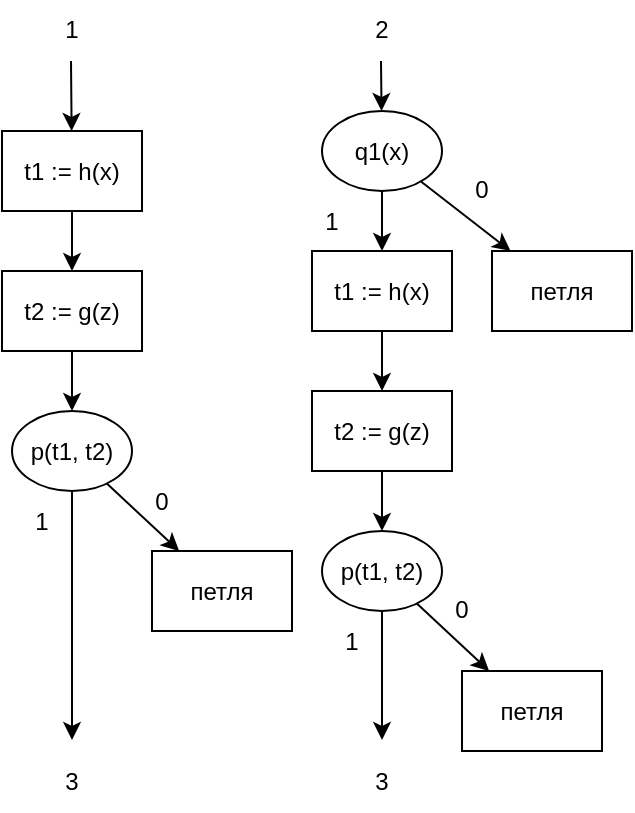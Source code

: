 <mxfile version="15.7.0" type="device"><diagram id="auvaHYt9D2mUyiJxwVjn" name="Page-1"><mxGraphModel dx="460" dy="779" grid="1" gridSize="10" guides="1" tooltips="1" connect="1" arrows="1" fold="1" page="1" pageScale="1" pageWidth="827" pageHeight="1169" math="0" shadow="0"><root><mxCell id="0"/><mxCell id="1" parent="0"/><mxCell id="MHACH6j-HtFHJqTEPKph-43" value="t1 := h(x)" style="rounded=0;whiteSpace=wrap;html=1;" vertex="1" parent="1"><mxGeometry x="50" y="105.5" width="70" height="40" as="geometry"/></mxCell><mxCell id="MHACH6j-HtFHJqTEPKph-44" value="t2 := g(z)" style="rounded=0;whiteSpace=wrap;html=1;" vertex="1" parent="1"><mxGeometry x="50" y="175.5" width="70" height="40" as="geometry"/></mxCell><mxCell id="MHACH6j-HtFHJqTEPKph-46" value="p(t1, t2)" style="ellipse;whiteSpace=wrap;html=1;" vertex="1" parent="1"><mxGeometry x="55" y="245.5" width="60" height="40" as="geometry"/></mxCell><mxCell id="MHACH6j-HtFHJqTEPKph-47" value="" style="endArrow=classic;html=1;rounded=0;" edge="1" parent="1" source="MHACH6j-HtFHJqTEPKph-43" target="MHACH6j-HtFHJqTEPKph-44"><mxGeometry width="50" height="50" relative="1" as="geometry"><mxPoint x="100" y="-259.5" as="sourcePoint"/><mxPoint x="100" y="-229.5" as="targetPoint"/></mxGeometry></mxCell><mxCell id="MHACH6j-HtFHJqTEPKph-48" value="" style="endArrow=classic;html=1;rounded=0;" edge="1" parent="1" source="MHACH6j-HtFHJqTEPKph-44" target="MHACH6j-HtFHJqTEPKph-46"><mxGeometry width="50" height="50" relative="1" as="geometry"><mxPoint x="85" y="210.5" as="sourcePoint"/><mxPoint x="95" y="200.5" as="targetPoint"/></mxGeometry></mxCell><mxCell id="MHACH6j-HtFHJqTEPKph-49" value="" style="endArrow=classic;html=1;rounded=0;startArrow=none;" edge="1" parent="1" target="MHACH6j-HtFHJqTEPKph-43"><mxGeometry width="50" height="50" relative="1" as="geometry"><mxPoint x="84.5" y="70.5" as="sourcePoint"/><mxPoint x="84.5" y="110.5" as="targetPoint"/></mxGeometry></mxCell><mxCell id="MHACH6j-HtFHJqTEPKph-50" value="1" style="text;html=1;strokeColor=none;fillColor=none;align=center;verticalAlign=middle;whiteSpace=wrap;rounded=0;" vertex="1" parent="1"><mxGeometry x="65" y="40" width="40" height="30" as="geometry"/></mxCell><mxCell id="MHACH6j-HtFHJqTEPKph-51" value="петля" style="rounded=0;whiteSpace=wrap;html=1;" vertex="1" parent="1"><mxGeometry x="125" y="315.5" width="70" height="40" as="geometry"/></mxCell><mxCell id="MHACH6j-HtFHJqTEPKph-52" value="" style="endArrow=classic;html=1;rounded=0;" edge="1" parent="1" source="MHACH6j-HtFHJqTEPKph-46" target="MHACH6j-HtFHJqTEPKph-51"><mxGeometry width="50" height="50" relative="1" as="geometry"><mxPoint x="95" y="240.5" as="sourcePoint"/><mxPoint x="95" y="280.5" as="targetPoint"/></mxGeometry></mxCell><mxCell id="MHACH6j-HtFHJqTEPKph-53" value="" style="endArrow=classic;html=1;rounded=0;" edge="1" parent="1" source="MHACH6j-HtFHJqTEPKph-46"><mxGeometry width="50" height="50" relative="1" as="geometry"><mxPoint x="95" y="240.5" as="sourcePoint"/><mxPoint x="85" y="410" as="targetPoint"/></mxGeometry></mxCell><mxCell id="MHACH6j-HtFHJqTEPKph-54" value="t1 := h(x)" style="rounded=0;whiteSpace=wrap;html=1;" vertex="1" parent="1"><mxGeometry x="205" y="165.5" width="70" height="40" as="geometry"/></mxCell><mxCell id="MHACH6j-HtFHJqTEPKph-55" value="t2 := g(z)" style="rounded=0;whiteSpace=wrap;html=1;" vertex="1" parent="1"><mxGeometry x="205" y="235.5" width="70" height="40" as="geometry"/></mxCell><mxCell id="MHACH6j-HtFHJqTEPKph-56" value="p(t1, t2)" style="ellipse;whiteSpace=wrap;html=1;" vertex="1" parent="1"><mxGeometry x="210" y="305.5" width="60" height="40" as="geometry"/></mxCell><mxCell id="MHACH6j-HtFHJqTEPKph-57" value="" style="endArrow=classic;html=1;rounded=0;" edge="1" parent="1" source="MHACH6j-HtFHJqTEPKph-54" target="MHACH6j-HtFHJqTEPKph-55"><mxGeometry width="50" height="50" relative="1" as="geometry"><mxPoint x="255" y="-199.5" as="sourcePoint"/><mxPoint x="255" y="-169.5" as="targetPoint"/></mxGeometry></mxCell><mxCell id="MHACH6j-HtFHJqTEPKph-58" value="" style="endArrow=classic;html=1;rounded=0;" edge="1" parent="1" source="MHACH6j-HtFHJqTEPKph-55" target="MHACH6j-HtFHJqTEPKph-56"><mxGeometry width="50" height="50" relative="1" as="geometry"><mxPoint x="240" y="270.5" as="sourcePoint"/><mxPoint x="250" y="260.5" as="targetPoint"/></mxGeometry></mxCell><mxCell id="MHACH6j-HtFHJqTEPKph-59" value="" style="endArrow=classic;html=1;rounded=0;startArrow=none;" edge="1" parent="1" target="MHACH6j-HtFHJqTEPKph-54" source="MHACH6j-HtFHJqTEPKph-67"><mxGeometry width="50" height="50" relative="1" as="geometry"><mxPoint x="240" y="140" as="sourcePoint"/><mxPoint x="239.5" y="170.5" as="targetPoint"/></mxGeometry></mxCell><mxCell id="MHACH6j-HtFHJqTEPKph-61" value="петля" style="rounded=0;whiteSpace=wrap;html=1;" vertex="1" parent="1"><mxGeometry x="280" y="375.5" width="70" height="40" as="geometry"/></mxCell><mxCell id="MHACH6j-HtFHJqTEPKph-62" value="" style="endArrow=classic;html=1;rounded=0;" edge="1" parent="1" source="MHACH6j-HtFHJqTEPKph-56" target="MHACH6j-HtFHJqTEPKph-61"><mxGeometry width="50" height="50" relative="1" as="geometry"><mxPoint x="250" y="300.5" as="sourcePoint"/><mxPoint x="250" y="340.5" as="targetPoint"/></mxGeometry></mxCell><mxCell id="MHACH6j-HtFHJqTEPKph-63" value="" style="endArrow=classic;html=1;rounded=0;" edge="1" parent="1" source="MHACH6j-HtFHJqTEPKph-56"><mxGeometry width="50" height="50" relative="1" as="geometry"><mxPoint x="250" y="300.5" as="sourcePoint"/><mxPoint x="240" y="410" as="targetPoint"/></mxGeometry></mxCell><mxCell id="MHACH6j-HtFHJqTEPKph-65" value="" style="endArrow=classic;html=1;rounded=0;startArrow=none;" edge="1" parent="1" target="MHACH6j-HtFHJqTEPKph-67"><mxGeometry width="50" height="50" relative="1" as="geometry"><mxPoint x="239.5" y="70.5" as="sourcePoint"/><mxPoint x="239.798" y="100" as="targetPoint"/></mxGeometry></mxCell><mxCell id="MHACH6j-HtFHJqTEPKph-66" value="2" style="text;html=1;strokeColor=none;fillColor=none;align=center;verticalAlign=middle;whiteSpace=wrap;rounded=0;" vertex="1" parent="1"><mxGeometry x="220" y="40" width="40" height="30" as="geometry"/></mxCell><mxCell id="MHACH6j-HtFHJqTEPKph-67" value="q1(x)" style="ellipse;whiteSpace=wrap;html=1;" vertex="1" parent="1"><mxGeometry x="210" y="95.5" width="60" height="40" as="geometry"/></mxCell><mxCell id="MHACH6j-HtFHJqTEPKph-68" value="петля" style="rounded=0;whiteSpace=wrap;html=1;" vertex="1" parent="1"><mxGeometry x="295" y="165.5" width="70" height="40" as="geometry"/></mxCell><mxCell id="MHACH6j-HtFHJqTEPKph-69" value="" style="endArrow=classic;html=1;rounded=0;" edge="1" parent="1" target="MHACH6j-HtFHJqTEPKph-68" source="MHACH6j-HtFHJqTEPKph-67"><mxGeometry width="50" height="50" relative="1" as="geometry"><mxPoint x="305.003" y="145.503" as="sourcePoint"/><mxPoint x="297.69" y="144.17" as="targetPoint"/></mxGeometry></mxCell><mxCell id="MHACH6j-HtFHJqTEPKph-70" value="3" style="text;html=1;strokeColor=none;fillColor=none;align=center;verticalAlign=middle;whiteSpace=wrap;rounded=0;" vertex="1" parent="1"><mxGeometry x="65" y="415.5" width="40" height="30" as="geometry"/></mxCell><mxCell id="MHACH6j-HtFHJqTEPKph-71" value="3" style="text;html=1;strokeColor=none;fillColor=none;align=center;verticalAlign=middle;whiteSpace=wrap;rounded=0;" vertex="1" parent="1"><mxGeometry x="220" y="415.5" width="40" height="30" as="geometry"/></mxCell><mxCell id="MHACH6j-HtFHJqTEPKph-72" value="1" style="text;html=1;strokeColor=none;fillColor=none;align=center;verticalAlign=middle;whiteSpace=wrap;rounded=0;" vertex="1" parent="1"><mxGeometry x="50" y="285.5" width="40" height="30" as="geometry"/></mxCell><mxCell id="MHACH6j-HtFHJqTEPKph-73" value="1" style="text;html=1;strokeColor=none;fillColor=none;align=center;verticalAlign=middle;whiteSpace=wrap;rounded=0;" vertex="1" parent="1"><mxGeometry x="195" y="135.5" width="40" height="30" as="geometry"/></mxCell><mxCell id="MHACH6j-HtFHJqTEPKph-74" value="1" style="text;html=1;strokeColor=none;fillColor=none;align=center;verticalAlign=middle;whiteSpace=wrap;rounded=0;" vertex="1" parent="1"><mxGeometry x="205" y="345.5" width="40" height="30" as="geometry"/></mxCell><mxCell id="MHACH6j-HtFHJqTEPKph-76" value="0" style="text;html=1;strokeColor=none;fillColor=none;align=center;verticalAlign=middle;whiteSpace=wrap;rounded=0;" vertex="1" parent="1"><mxGeometry x="270" y="120" width="40" height="30" as="geometry"/></mxCell><mxCell id="MHACH6j-HtFHJqTEPKph-77" value="0" style="text;html=1;strokeColor=none;fillColor=none;align=center;verticalAlign=middle;whiteSpace=wrap;rounded=0;" vertex="1" parent="1"><mxGeometry x="260" y="330" width="40" height="30" as="geometry"/></mxCell><mxCell id="MHACH6j-HtFHJqTEPKph-78" value="0" style="text;html=1;strokeColor=none;fillColor=none;align=center;verticalAlign=middle;whiteSpace=wrap;rounded=0;" vertex="1" parent="1"><mxGeometry x="110" y="275.5" width="40" height="30" as="geometry"/></mxCell></root></mxGraphModel></diagram></mxfile>